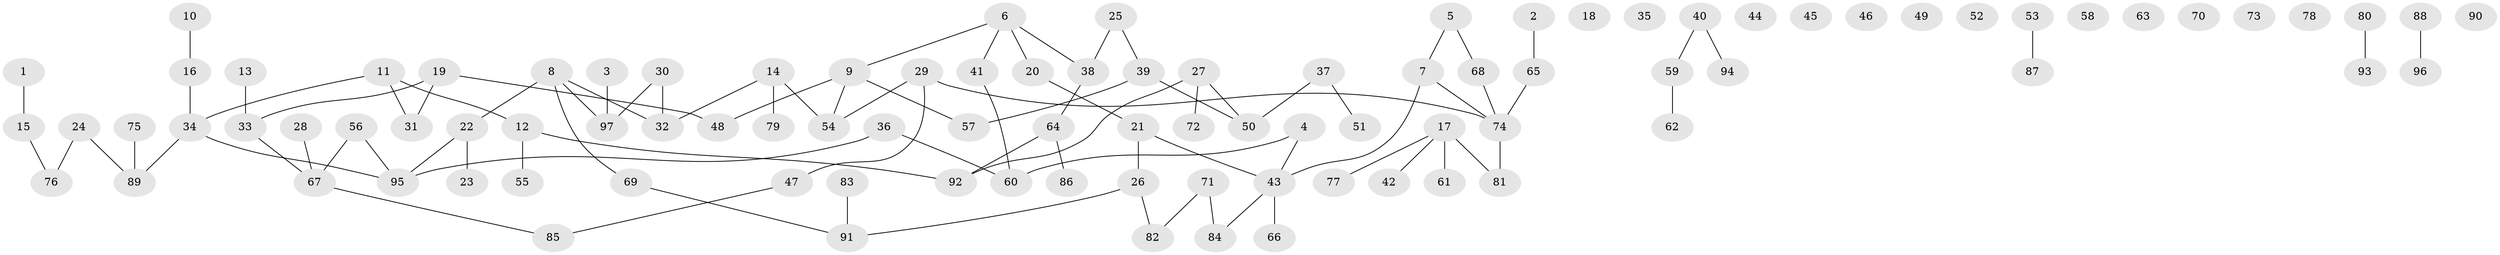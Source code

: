 // coarse degree distribution, {2: 0.391304347826087, 5: 0.08695652173913043, 6: 0.043478260869565216, 4: 0.21739130434782608, 3: 0.08695652173913043, 1: 0.17391304347826086}
// Generated by graph-tools (version 1.1) at 2025/48/03/04/25 22:48:30]
// undirected, 97 vertices, 92 edges
graph export_dot {
  node [color=gray90,style=filled];
  1;
  2;
  3;
  4;
  5;
  6;
  7;
  8;
  9;
  10;
  11;
  12;
  13;
  14;
  15;
  16;
  17;
  18;
  19;
  20;
  21;
  22;
  23;
  24;
  25;
  26;
  27;
  28;
  29;
  30;
  31;
  32;
  33;
  34;
  35;
  36;
  37;
  38;
  39;
  40;
  41;
  42;
  43;
  44;
  45;
  46;
  47;
  48;
  49;
  50;
  51;
  52;
  53;
  54;
  55;
  56;
  57;
  58;
  59;
  60;
  61;
  62;
  63;
  64;
  65;
  66;
  67;
  68;
  69;
  70;
  71;
  72;
  73;
  74;
  75;
  76;
  77;
  78;
  79;
  80;
  81;
  82;
  83;
  84;
  85;
  86;
  87;
  88;
  89;
  90;
  91;
  92;
  93;
  94;
  95;
  96;
  97;
  1 -- 15;
  2 -- 65;
  3 -- 97;
  4 -- 43;
  4 -- 60;
  5 -- 7;
  5 -- 68;
  6 -- 9;
  6 -- 20;
  6 -- 38;
  6 -- 41;
  7 -- 43;
  7 -- 74;
  8 -- 22;
  8 -- 32;
  8 -- 69;
  8 -- 97;
  9 -- 48;
  9 -- 54;
  9 -- 57;
  10 -- 16;
  11 -- 12;
  11 -- 31;
  11 -- 34;
  12 -- 55;
  12 -- 92;
  13 -- 33;
  14 -- 32;
  14 -- 54;
  14 -- 79;
  15 -- 76;
  16 -- 34;
  17 -- 42;
  17 -- 61;
  17 -- 77;
  17 -- 81;
  19 -- 31;
  19 -- 33;
  19 -- 48;
  20 -- 21;
  21 -- 26;
  21 -- 43;
  22 -- 23;
  22 -- 95;
  24 -- 76;
  24 -- 89;
  25 -- 38;
  25 -- 39;
  26 -- 82;
  26 -- 91;
  27 -- 50;
  27 -- 72;
  27 -- 92;
  28 -- 67;
  29 -- 47;
  29 -- 54;
  29 -- 74;
  30 -- 32;
  30 -- 97;
  33 -- 67;
  34 -- 89;
  34 -- 95;
  36 -- 60;
  36 -- 95;
  37 -- 50;
  37 -- 51;
  38 -- 64;
  39 -- 50;
  39 -- 57;
  40 -- 59;
  40 -- 94;
  41 -- 60;
  43 -- 66;
  43 -- 84;
  47 -- 85;
  53 -- 87;
  56 -- 67;
  56 -- 95;
  59 -- 62;
  64 -- 86;
  64 -- 92;
  65 -- 74;
  67 -- 85;
  68 -- 74;
  69 -- 91;
  71 -- 82;
  71 -- 84;
  74 -- 81;
  75 -- 89;
  80 -- 93;
  83 -- 91;
  88 -- 96;
}
